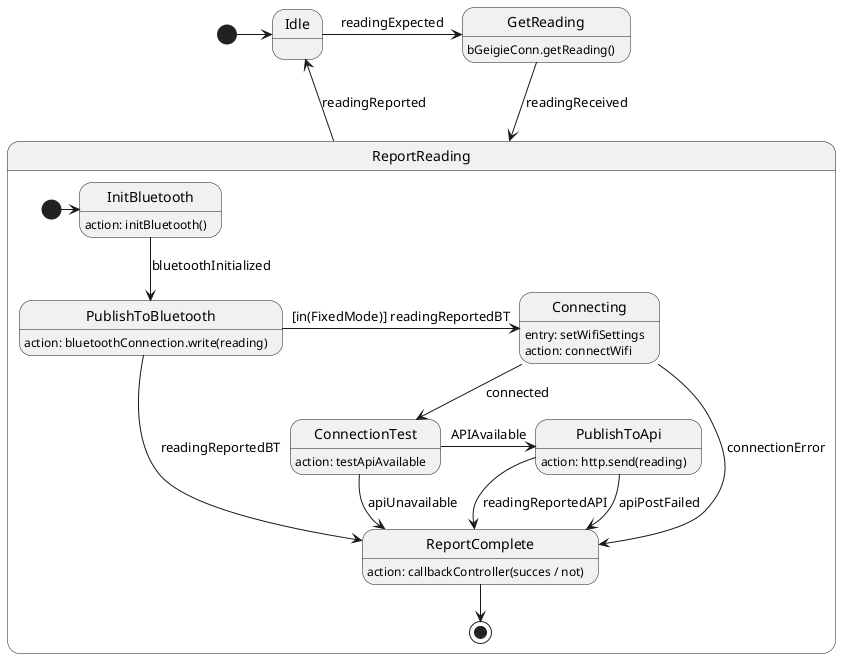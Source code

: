 @startuml


state Idle
state GetReading
GetReading : bGeigieConn.getReading()
state ReportReading {
    state InitBluetooth
    InitBluetooth: action: initBluetooth()
    state PublishToBluetooth
    PublishToBluetooth: action: bluetoothConnection.write(reading)
    state Connecting
    Connecting: entry: setWifiSettings
    Connecting: action: connectWifi
    state ConnectionTest
    ConnectionTest: action: testApiAvailable
    state PublishToApi
    PublishToApi: action: http.send(reading)
    state ReportComplete
    ReportComplete: action: callbackController(succes / not)

    [*] -> InitBluetooth
    InitBluetooth --> PublishToBluetooth : bluetoothInitialized
    PublishToBluetooth ---> ReportComplete : readingReportedBT
    PublishToBluetooth -> Connecting: [in(FixedMode)] readingReportedBT

    Connecting --> ConnectionTest : connected
    Connecting --> ReportComplete : connectionError
    ConnectionTest -> PublishToApi : APIAvailable
    ConnectionTest --> ReportComplete : apiUnavailable
    PublishToApi --> ReportComplete : apiPostFailed
    PublishToApi -> ReportComplete : readingReportedAPI

    ReportComplete --> [*]
}

[*] -> Idle
Idle -> GetReading : readingExpected
GetReading --> ReportReading : readingReceived
ReportReading -u-> Idle : readingReported


@enduml